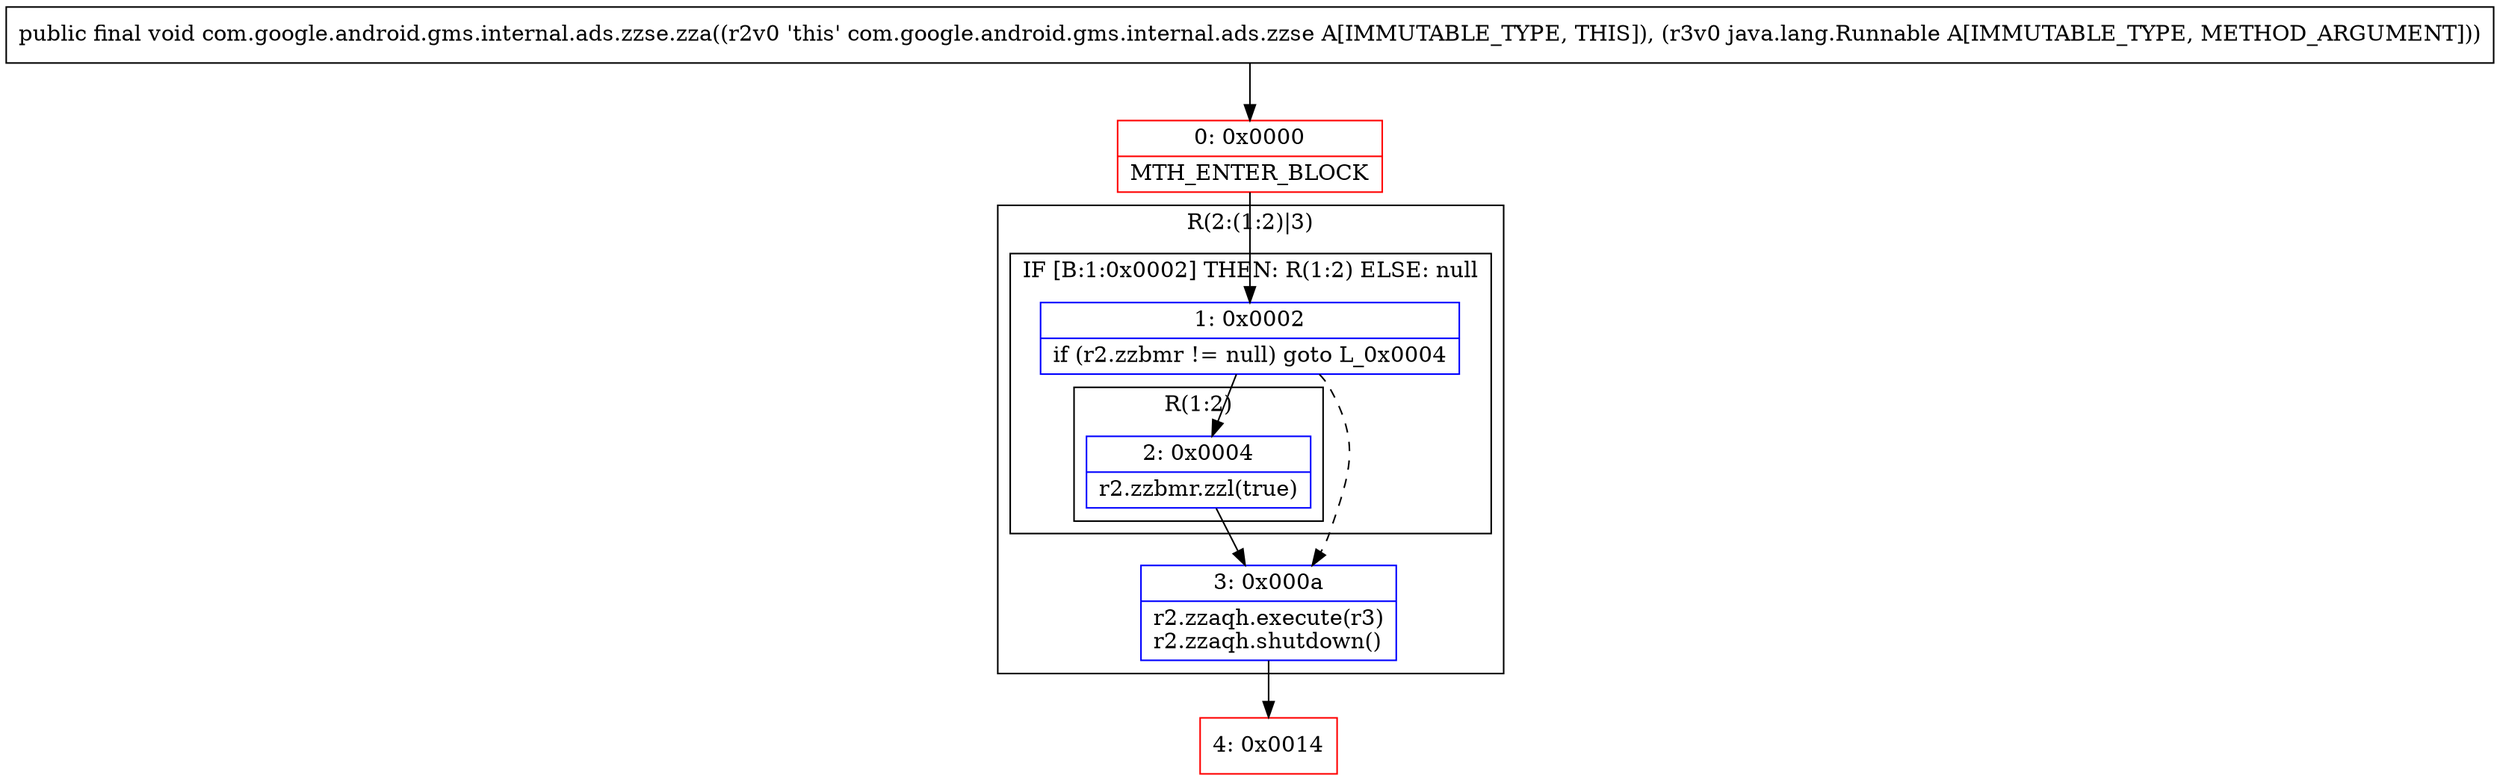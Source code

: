 digraph "CFG forcom.google.android.gms.internal.ads.zzse.zza(Ljava\/lang\/Runnable;)V" {
subgraph cluster_Region_1725886934 {
label = "R(2:(1:2)|3)";
node [shape=record,color=blue];
subgraph cluster_IfRegion_1906863319 {
label = "IF [B:1:0x0002] THEN: R(1:2) ELSE: null";
node [shape=record,color=blue];
Node_1 [shape=record,label="{1\:\ 0x0002|if (r2.zzbmr != null) goto L_0x0004\l}"];
subgraph cluster_Region_2026853147 {
label = "R(1:2)";
node [shape=record,color=blue];
Node_2 [shape=record,label="{2\:\ 0x0004|r2.zzbmr.zzl(true)\l}"];
}
}
Node_3 [shape=record,label="{3\:\ 0x000a|r2.zzaqh.execute(r3)\lr2.zzaqh.shutdown()\l}"];
}
Node_0 [shape=record,color=red,label="{0\:\ 0x0000|MTH_ENTER_BLOCK\l}"];
Node_4 [shape=record,color=red,label="{4\:\ 0x0014}"];
MethodNode[shape=record,label="{public final void com.google.android.gms.internal.ads.zzse.zza((r2v0 'this' com.google.android.gms.internal.ads.zzse A[IMMUTABLE_TYPE, THIS]), (r3v0 java.lang.Runnable A[IMMUTABLE_TYPE, METHOD_ARGUMENT])) }"];
MethodNode -> Node_0;
Node_1 -> Node_2;
Node_1 -> Node_3[style=dashed];
Node_2 -> Node_3;
Node_3 -> Node_4;
Node_0 -> Node_1;
}


